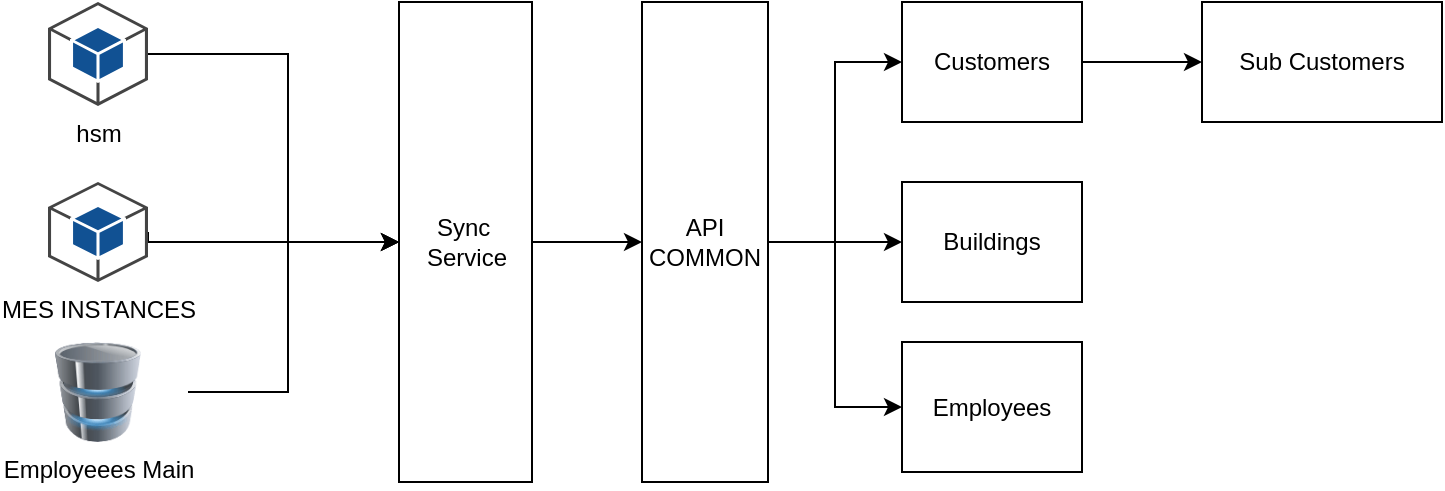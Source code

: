 <mxfile version="24.6.4" type="github">
  <diagram name="Page-1" id="eVCtRf0G2x5u8zt62bL7">
    <mxGraphModel dx="1006" dy="693" grid="1" gridSize="10" guides="1" tooltips="1" connect="1" arrows="1" fold="1" page="1" pageScale="1" pageWidth="850" pageHeight="1100" math="0" shadow="0">
      <root>
        <mxCell id="0" />
        <mxCell id="1" parent="0" />
        <mxCell id="qlRtZmoTXCTp3skXaAc1-45" style="edgeStyle=orthogonalEdgeStyle;rounded=0;orthogonalLoop=1;jettySize=auto;html=1;exitX=1;exitY=0.5;exitDx=0;exitDy=0;entryX=0;entryY=0.5;entryDx=0;entryDy=0;" edge="1" parent="1" source="qlRtZmoTXCTp3skXaAc1-2" target="qlRtZmoTXCTp3skXaAc1-3">
          <mxGeometry relative="1" as="geometry" />
        </mxCell>
        <mxCell id="qlRtZmoTXCTp3skXaAc1-47" style="edgeStyle=orthogonalEdgeStyle;rounded=0;orthogonalLoop=1;jettySize=auto;html=1;exitX=1;exitY=0.5;exitDx=0;exitDy=0;entryX=0;entryY=0.5;entryDx=0;entryDy=0;" edge="1" parent="1" source="qlRtZmoTXCTp3skXaAc1-2" target="qlRtZmoTXCTp3skXaAc1-16">
          <mxGeometry relative="1" as="geometry" />
        </mxCell>
        <mxCell id="qlRtZmoTXCTp3skXaAc1-48" style="edgeStyle=orthogonalEdgeStyle;rounded=0;orthogonalLoop=1;jettySize=auto;html=1;exitX=1;exitY=0.5;exitDx=0;exitDy=0;entryX=0;entryY=0.5;entryDx=0;entryDy=0;" edge="1" parent="1" source="qlRtZmoTXCTp3skXaAc1-2" target="qlRtZmoTXCTp3skXaAc1-4">
          <mxGeometry relative="1" as="geometry" />
        </mxCell>
        <mxCell id="qlRtZmoTXCTp3skXaAc1-2" value="API COMMON" style="rounded=0;whiteSpace=wrap;html=1;" vertex="1" parent="1">
          <mxGeometry x="327" y="40" width="63" height="240" as="geometry" />
        </mxCell>
        <mxCell id="qlRtZmoTXCTp3skXaAc1-46" value="" style="edgeStyle=orthogonalEdgeStyle;rounded=0;orthogonalLoop=1;jettySize=auto;html=1;" edge="1" parent="1" source="qlRtZmoTXCTp3skXaAc1-3" target="qlRtZmoTXCTp3skXaAc1-20">
          <mxGeometry relative="1" as="geometry" />
        </mxCell>
        <mxCell id="qlRtZmoTXCTp3skXaAc1-3" value="Customers" style="rounded=0;whiteSpace=wrap;html=1;" vertex="1" parent="1">
          <mxGeometry x="457" y="40" width="90" height="60" as="geometry" />
        </mxCell>
        <mxCell id="qlRtZmoTXCTp3skXaAc1-4" value="Employees" style="rounded=0;whiteSpace=wrap;html=1;" vertex="1" parent="1">
          <mxGeometry x="457" y="210" width="90" height="65" as="geometry" />
        </mxCell>
        <mxCell id="qlRtZmoTXCTp3skXaAc1-15" style="edgeStyle=orthogonalEdgeStyle;rounded=0;orthogonalLoop=1;jettySize=auto;html=1;exitX=0.5;exitY=1;exitDx=0;exitDy=0;" edge="1" parent="1" source="qlRtZmoTXCTp3skXaAc1-4" target="qlRtZmoTXCTp3skXaAc1-4">
          <mxGeometry relative="1" as="geometry" />
        </mxCell>
        <mxCell id="qlRtZmoTXCTp3skXaAc1-16" value="Buildings" style="rounded=0;whiteSpace=wrap;html=1;" vertex="1" parent="1">
          <mxGeometry x="457" y="130" width="90" height="60" as="geometry" />
        </mxCell>
        <mxCell id="qlRtZmoTXCTp3skXaAc1-20" value="Sub Customers" style="rounded=0;whiteSpace=wrap;html=1;" vertex="1" parent="1">
          <mxGeometry x="607" y="40" width="120" height="60" as="geometry" />
        </mxCell>
        <mxCell id="qlRtZmoTXCTp3skXaAc1-49" style="edgeStyle=orthogonalEdgeStyle;rounded=0;orthogonalLoop=1;jettySize=auto;html=1;exitX=1;exitY=0.5;exitDx=0;exitDy=0;exitPerimeter=0;entryX=0;entryY=0.5;entryDx=0;entryDy=0;" edge="1" parent="1" source="qlRtZmoTXCTp3skXaAc1-25" target="qlRtZmoTXCTp3skXaAc1-44">
          <mxGeometry relative="1" as="geometry">
            <Array as="points">
              <mxPoint x="150" y="66" />
              <mxPoint x="150" y="160" />
            </Array>
          </mxGeometry>
        </mxCell>
        <mxCell id="qlRtZmoTXCTp3skXaAc1-25" value="hsm" style="outlineConnect=0;dashed=0;verticalLabelPosition=bottom;verticalAlign=top;align=center;html=1;shape=mxgraph.aws3.android;fillColor=#115193;gradientColor=none;" vertex="1" parent="1">
          <mxGeometry x="30" y="40" width="50" height="52" as="geometry" />
        </mxCell>
        <mxCell id="qlRtZmoTXCTp3skXaAc1-51" style="edgeStyle=orthogonalEdgeStyle;rounded=0;orthogonalLoop=1;jettySize=auto;html=1;exitX=1;exitY=0.5;exitDx=0;exitDy=0;entryX=0;entryY=0.5;entryDx=0;entryDy=0;" edge="1" parent="1" source="qlRtZmoTXCTp3skXaAc1-27" target="qlRtZmoTXCTp3skXaAc1-44">
          <mxGeometry relative="1" as="geometry">
            <mxPoint x="230" y="220.0" as="targetPoint" />
            <Array as="points">
              <mxPoint x="150" y="235" />
              <mxPoint x="150" y="160" />
            </Array>
          </mxGeometry>
        </mxCell>
        <mxCell id="qlRtZmoTXCTp3skXaAc1-27" value="Employeees Main" style="image;html=1;image=img/lib/clip_art/computers/Database_128x128.png" vertex="1" parent="1">
          <mxGeometry x="10" y="210" width="90" height="50" as="geometry" />
        </mxCell>
        <mxCell id="qlRtZmoTXCTp3skXaAc1-50" style="edgeStyle=orthogonalEdgeStyle;rounded=0;orthogonalLoop=1;jettySize=auto;html=1;exitX=1;exitY=0.5;exitDx=0;exitDy=0;exitPerimeter=0;entryX=0;entryY=0.5;entryDx=0;entryDy=0;" edge="1" parent="1" source="qlRtZmoTXCTp3skXaAc1-37" target="qlRtZmoTXCTp3skXaAc1-44">
          <mxGeometry relative="1" as="geometry">
            <Array as="points">
              <mxPoint x="80" y="160" />
            </Array>
          </mxGeometry>
        </mxCell>
        <mxCell id="qlRtZmoTXCTp3skXaAc1-37" value="MES INSTANCES" style="outlineConnect=0;dashed=0;verticalLabelPosition=bottom;verticalAlign=top;align=center;html=1;shape=mxgraph.aws3.android;fillColor=#115193;gradientColor=none;" vertex="1" parent="1">
          <mxGeometry x="30" y="130" width="50" height="50" as="geometry" />
        </mxCell>
        <mxCell id="qlRtZmoTXCTp3skXaAc1-53" value="" style="edgeStyle=orthogonalEdgeStyle;rounded=0;orthogonalLoop=1;jettySize=auto;html=1;" edge="1" parent="1" source="qlRtZmoTXCTp3skXaAc1-44" target="qlRtZmoTXCTp3skXaAc1-2">
          <mxGeometry relative="1" as="geometry" />
        </mxCell>
        <mxCell id="qlRtZmoTXCTp3skXaAc1-44" value="&lt;div&gt;Sync&amp;nbsp;&lt;/div&gt;&lt;div&gt;Service&lt;/div&gt;" style="rounded=0;whiteSpace=wrap;html=1;" vertex="1" parent="1">
          <mxGeometry x="205.5" y="40" width="66.5" height="240" as="geometry" />
        </mxCell>
      </root>
    </mxGraphModel>
  </diagram>
</mxfile>
